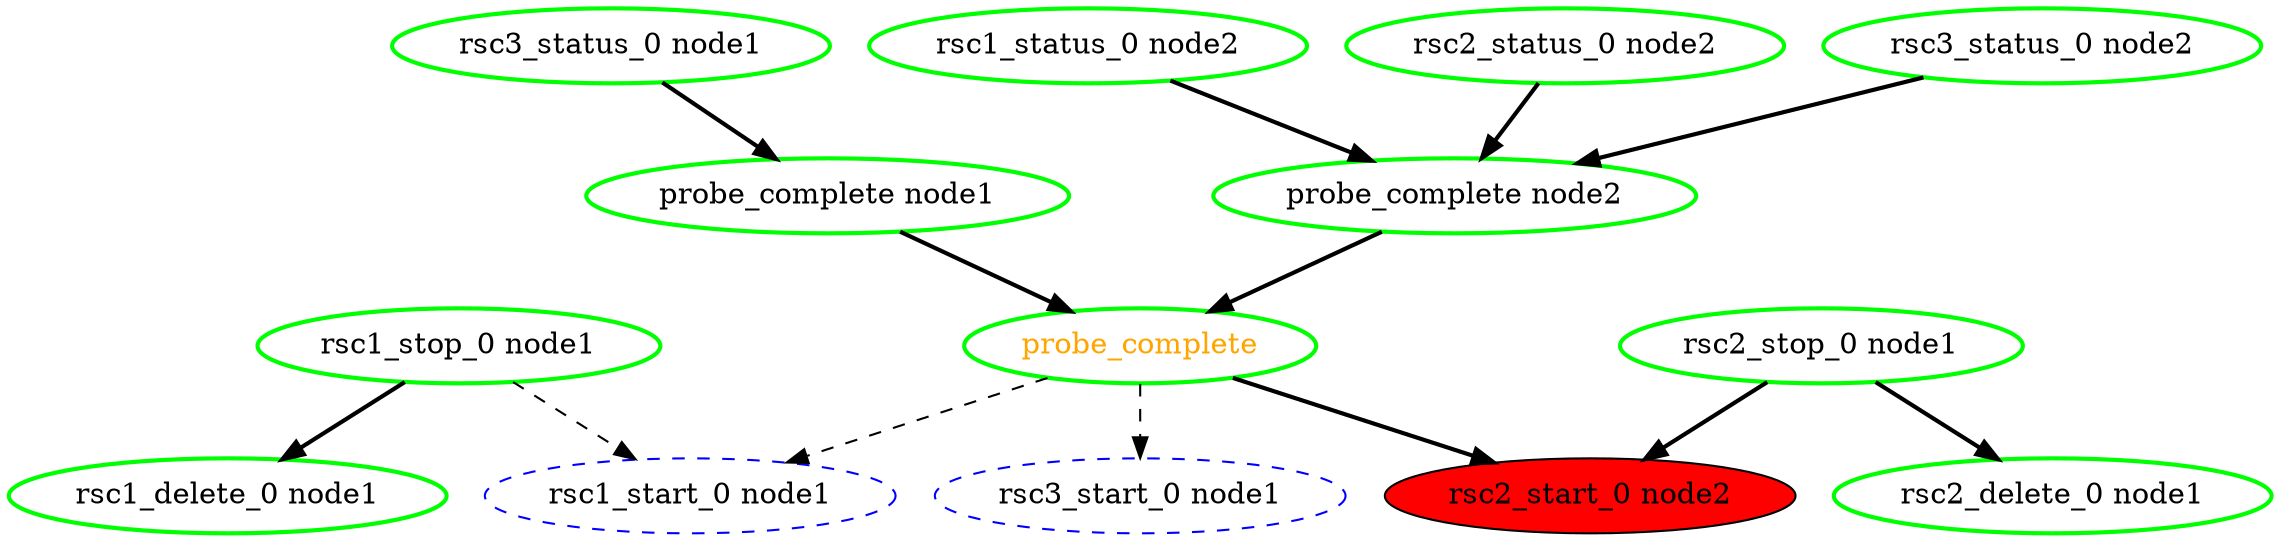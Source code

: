 digraph "g" {
	size = "30,30"
"probe_complete" [ style=bold color="green" fontcolor="orange" ]
"probe_complete node1" [ style=bold color="green" fontcolor="black" ]
"rsc3_status_0 node1" [ style=bold color="green" fontcolor="black" ]
"probe_complete node2" [ style=bold color="green" fontcolor="black" ]
"rsc1_status_0 node2" [ style=bold color="green" fontcolor="black" ]
"rsc2_status_0 node2" [ style=bold color="green" fontcolor="black" ]
"rsc3_status_0 node2" [ style=bold color="green" fontcolor="black" ]
"rsc1_stop_0 node1" [ style=bold color="green" fontcolor="black" ]
"rsc1_start_0 node1" [ style="dashed" color="blue" fontcolor="black" ]
"rsc1_delete_0 node1" [ style=bold color="green" fontcolor="black" ]
"rsc2_stop_0 node1" [ style=bold color="green" fontcolor="black" ]
"rsc2_start_0 node2" [ font_color=purple style=filled fillcolor=red ]
"rsc2_delete_0 node1" [ style=bold color="green" fontcolor="black" ]
"rsc3_start_0 node1" [ style="dashed" color="blue" fontcolor="black" ]
"probe_complete node1" -> "probe_complete" [ style = bold]
"probe_complete node2" -> "probe_complete" [ style = bold]
"rsc3_status_0 node1" -> "probe_complete node1" [ style = bold]
"rsc1_status_0 node2" -> "probe_complete node2" [ style = bold]
"rsc2_status_0 node2" -> "probe_complete node2" [ style = bold]
"rsc3_status_0 node2" -> "probe_complete node2" [ style = bold]
"probe_complete" -> "rsc1_start_0 node1" [ style = dashed]
"rsc1_stop_0 node1" -> "rsc1_start_0 node1" [ style = dashed]
"rsc1_stop_0 node1" -> "rsc1_delete_0 node1" [ style = bold]
"probe_complete" -> "rsc2_start_0 node2" [ style = bold]
"rsc2_stop_0 node1" -> "rsc2_start_0 node2" [ style = bold]
"rsc2_stop_0 node1" -> "rsc2_delete_0 node1" [ style = bold]
"probe_complete" -> "rsc3_start_0 node1" [ style = dashed]
}
